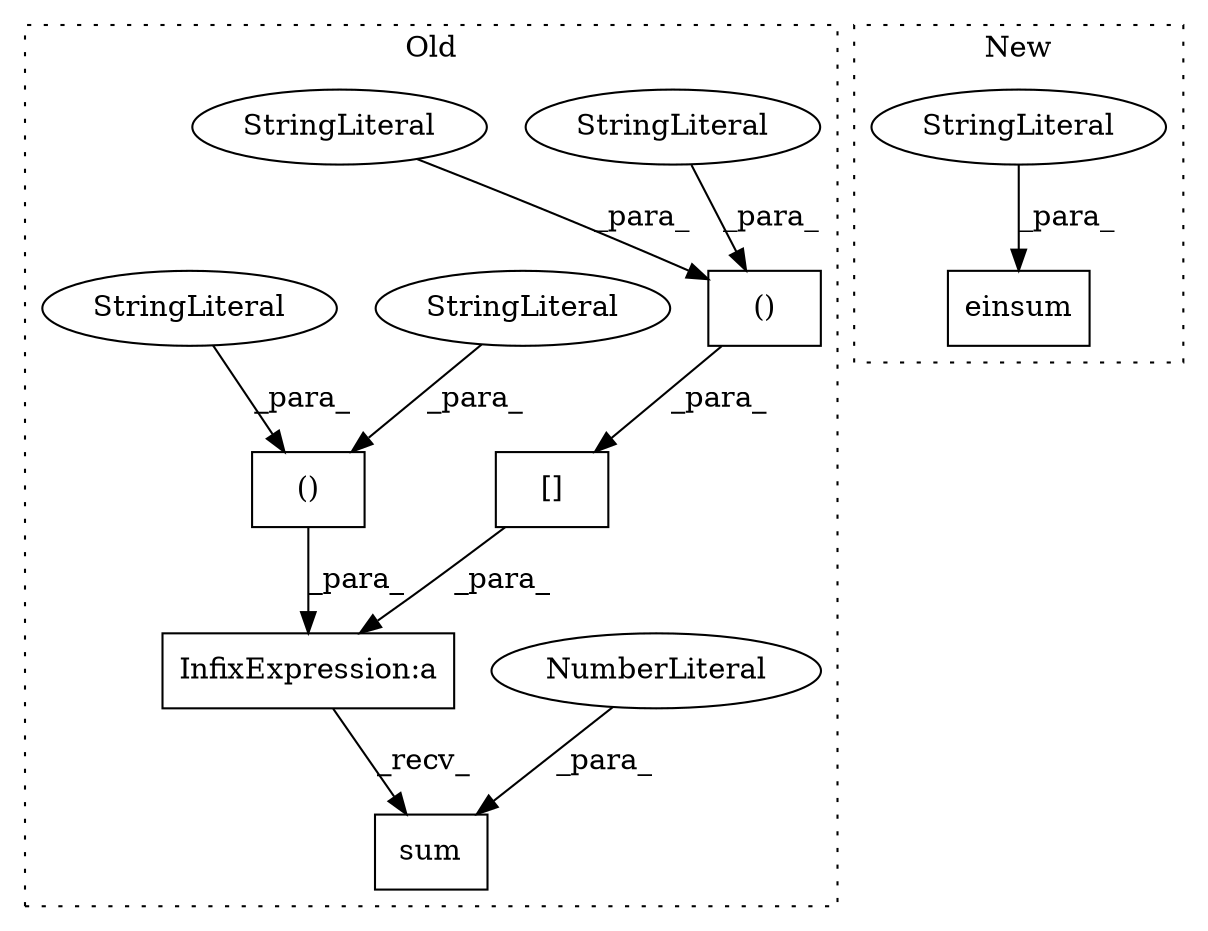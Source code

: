 digraph G {
subgraph cluster0 {
1 [label="sum" a="32" s="1853,1858" l="4,1" shape="box"];
4 [label="NumberLiteral" a="34" s="1857" l="1" shape="ellipse"];
5 [label="()" a="106" s="1748" l="71" shape="box"];
6 [label="InfixExpression:a" a="27" s="1724" l="3" shape="box"];
7 [label="[]" a="2" s="1727,1819" l="21,2" shape="box"];
8 [label="StringLiteral" a="45" s="1774" l="16" shape="ellipse"];
9 [label="()" a="106" s="1651" l="71" shape="box"];
10 [label="StringLiteral" a="45" s="1803" l="16" shape="ellipse"];
11 [label="StringLiteral" a="45" s="1680" l="16" shape="ellipse"];
12 [label="StringLiteral" a="45" s="1651" l="16" shape="ellipse"];
label = "Old";
style="dotted";
}
subgraph cluster1 {
2 [label="einsum" a="32" s="1462,1558" l="7,1" shape="box"];
3 [label="StringLiteral" a="45" s="1469" l="12" shape="ellipse"];
label = "New";
style="dotted";
}
3 -> 2 [label="_para_"];
4 -> 1 [label="_para_"];
5 -> 7 [label="_para_"];
6 -> 1 [label="_recv_"];
7 -> 6 [label="_para_"];
8 -> 5 [label="_para_"];
9 -> 6 [label="_para_"];
10 -> 5 [label="_para_"];
11 -> 9 [label="_para_"];
12 -> 9 [label="_para_"];
}